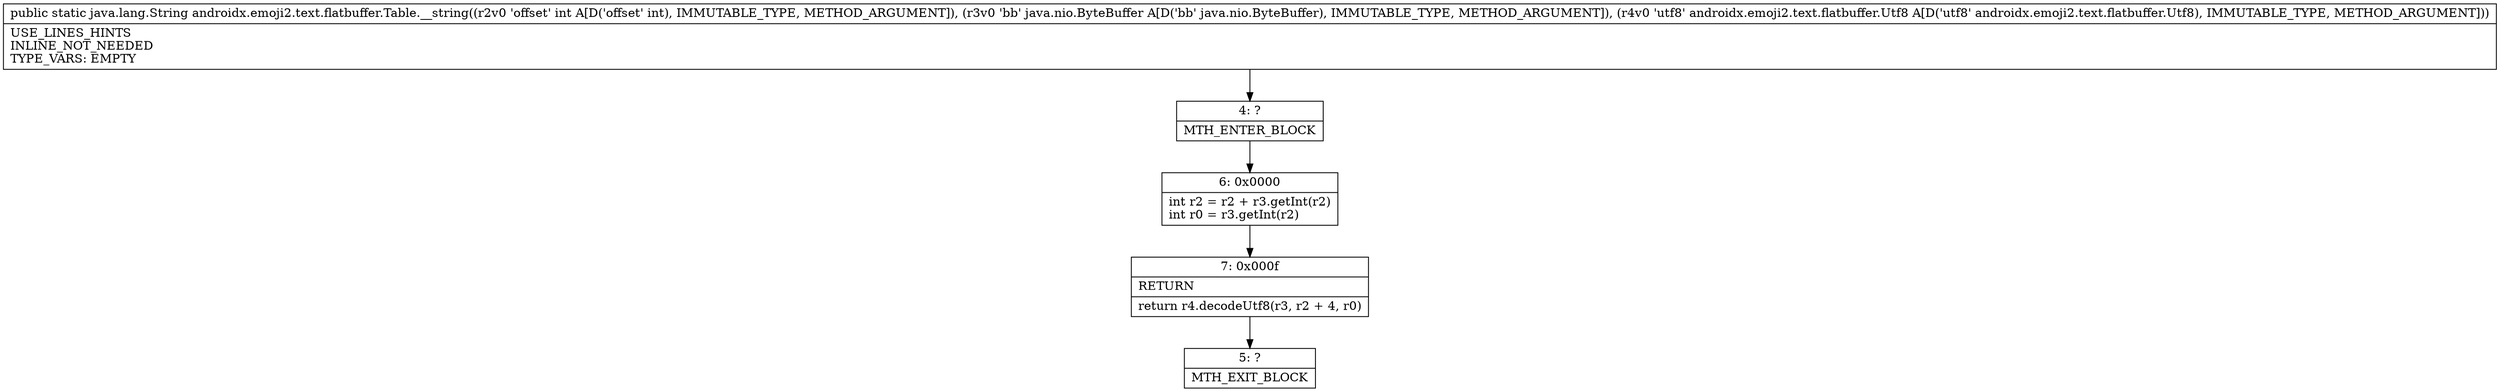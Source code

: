 digraph "CFG forandroidx.emoji2.text.flatbuffer.Table.__string(ILjava\/nio\/ByteBuffer;Landroidx\/emoji2\/text\/flatbuffer\/Utf8;)Ljava\/lang\/String;" {
Node_4 [shape=record,label="{4\:\ ?|MTH_ENTER_BLOCK\l}"];
Node_6 [shape=record,label="{6\:\ 0x0000|int r2 = r2 + r3.getInt(r2)\lint r0 = r3.getInt(r2)\l}"];
Node_7 [shape=record,label="{7\:\ 0x000f|RETURN\l|return r4.decodeUtf8(r3, r2 + 4, r0)\l}"];
Node_5 [shape=record,label="{5\:\ ?|MTH_EXIT_BLOCK\l}"];
MethodNode[shape=record,label="{public static java.lang.String androidx.emoji2.text.flatbuffer.Table.__string((r2v0 'offset' int A[D('offset' int), IMMUTABLE_TYPE, METHOD_ARGUMENT]), (r3v0 'bb' java.nio.ByteBuffer A[D('bb' java.nio.ByteBuffer), IMMUTABLE_TYPE, METHOD_ARGUMENT]), (r4v0 'utf8' androidx.emoji2.text.flatbuffer.Utf8 A[D('utf8' androidx.emoji2.text.flatbuffer.Utf8), IMMUTABLE_TYPE, METHOD_ARGUMENT]))  | USE_LINES_HINTS\lINLINE_NOT_NEEDED\lTYPE_VARS: EMPTY\l}"];
MethodNode -> Node_4;Node_4 -> Node_6;
Node_6 -> Node_7;
Node_7 -> Node_5;
}

